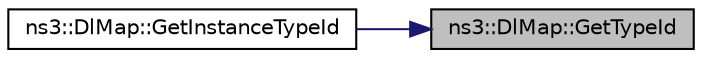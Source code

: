 digraph "ns3::DlMap::GetTypeId"
{
 // LATEX_PDF_SIZE
  edge [fontname="Helvetica",fontsize="10",labelfontname="Helvetica",labelfontsize="10"];
  node [fontname="Helvetica",fontsize="10",shape=record];
  rankdir="RL";
  Node1 [label="ns3::DlMap::GetTypeId",height=0.2,width=0.4,color="black", fillcolor="grey75", style="filled", fontcolor="black",tooltip="Get the type ID."];
  Node1 -> Node2 [dir="back",color="midnightblue",fontsize="10",style="solid",fontname="Helvetica"];
  Node2 [label="ns3::DlMap::GetInstanceTypeId",height=0.2,width=0.4,color="black", fillcolor="white", style="filled",URL="$classns3_1_1_dl_map.html#a51d6a0d272a91173d5f4ca890da36f15",tooltip="Get the most derived TypeId for this Object."];
}
